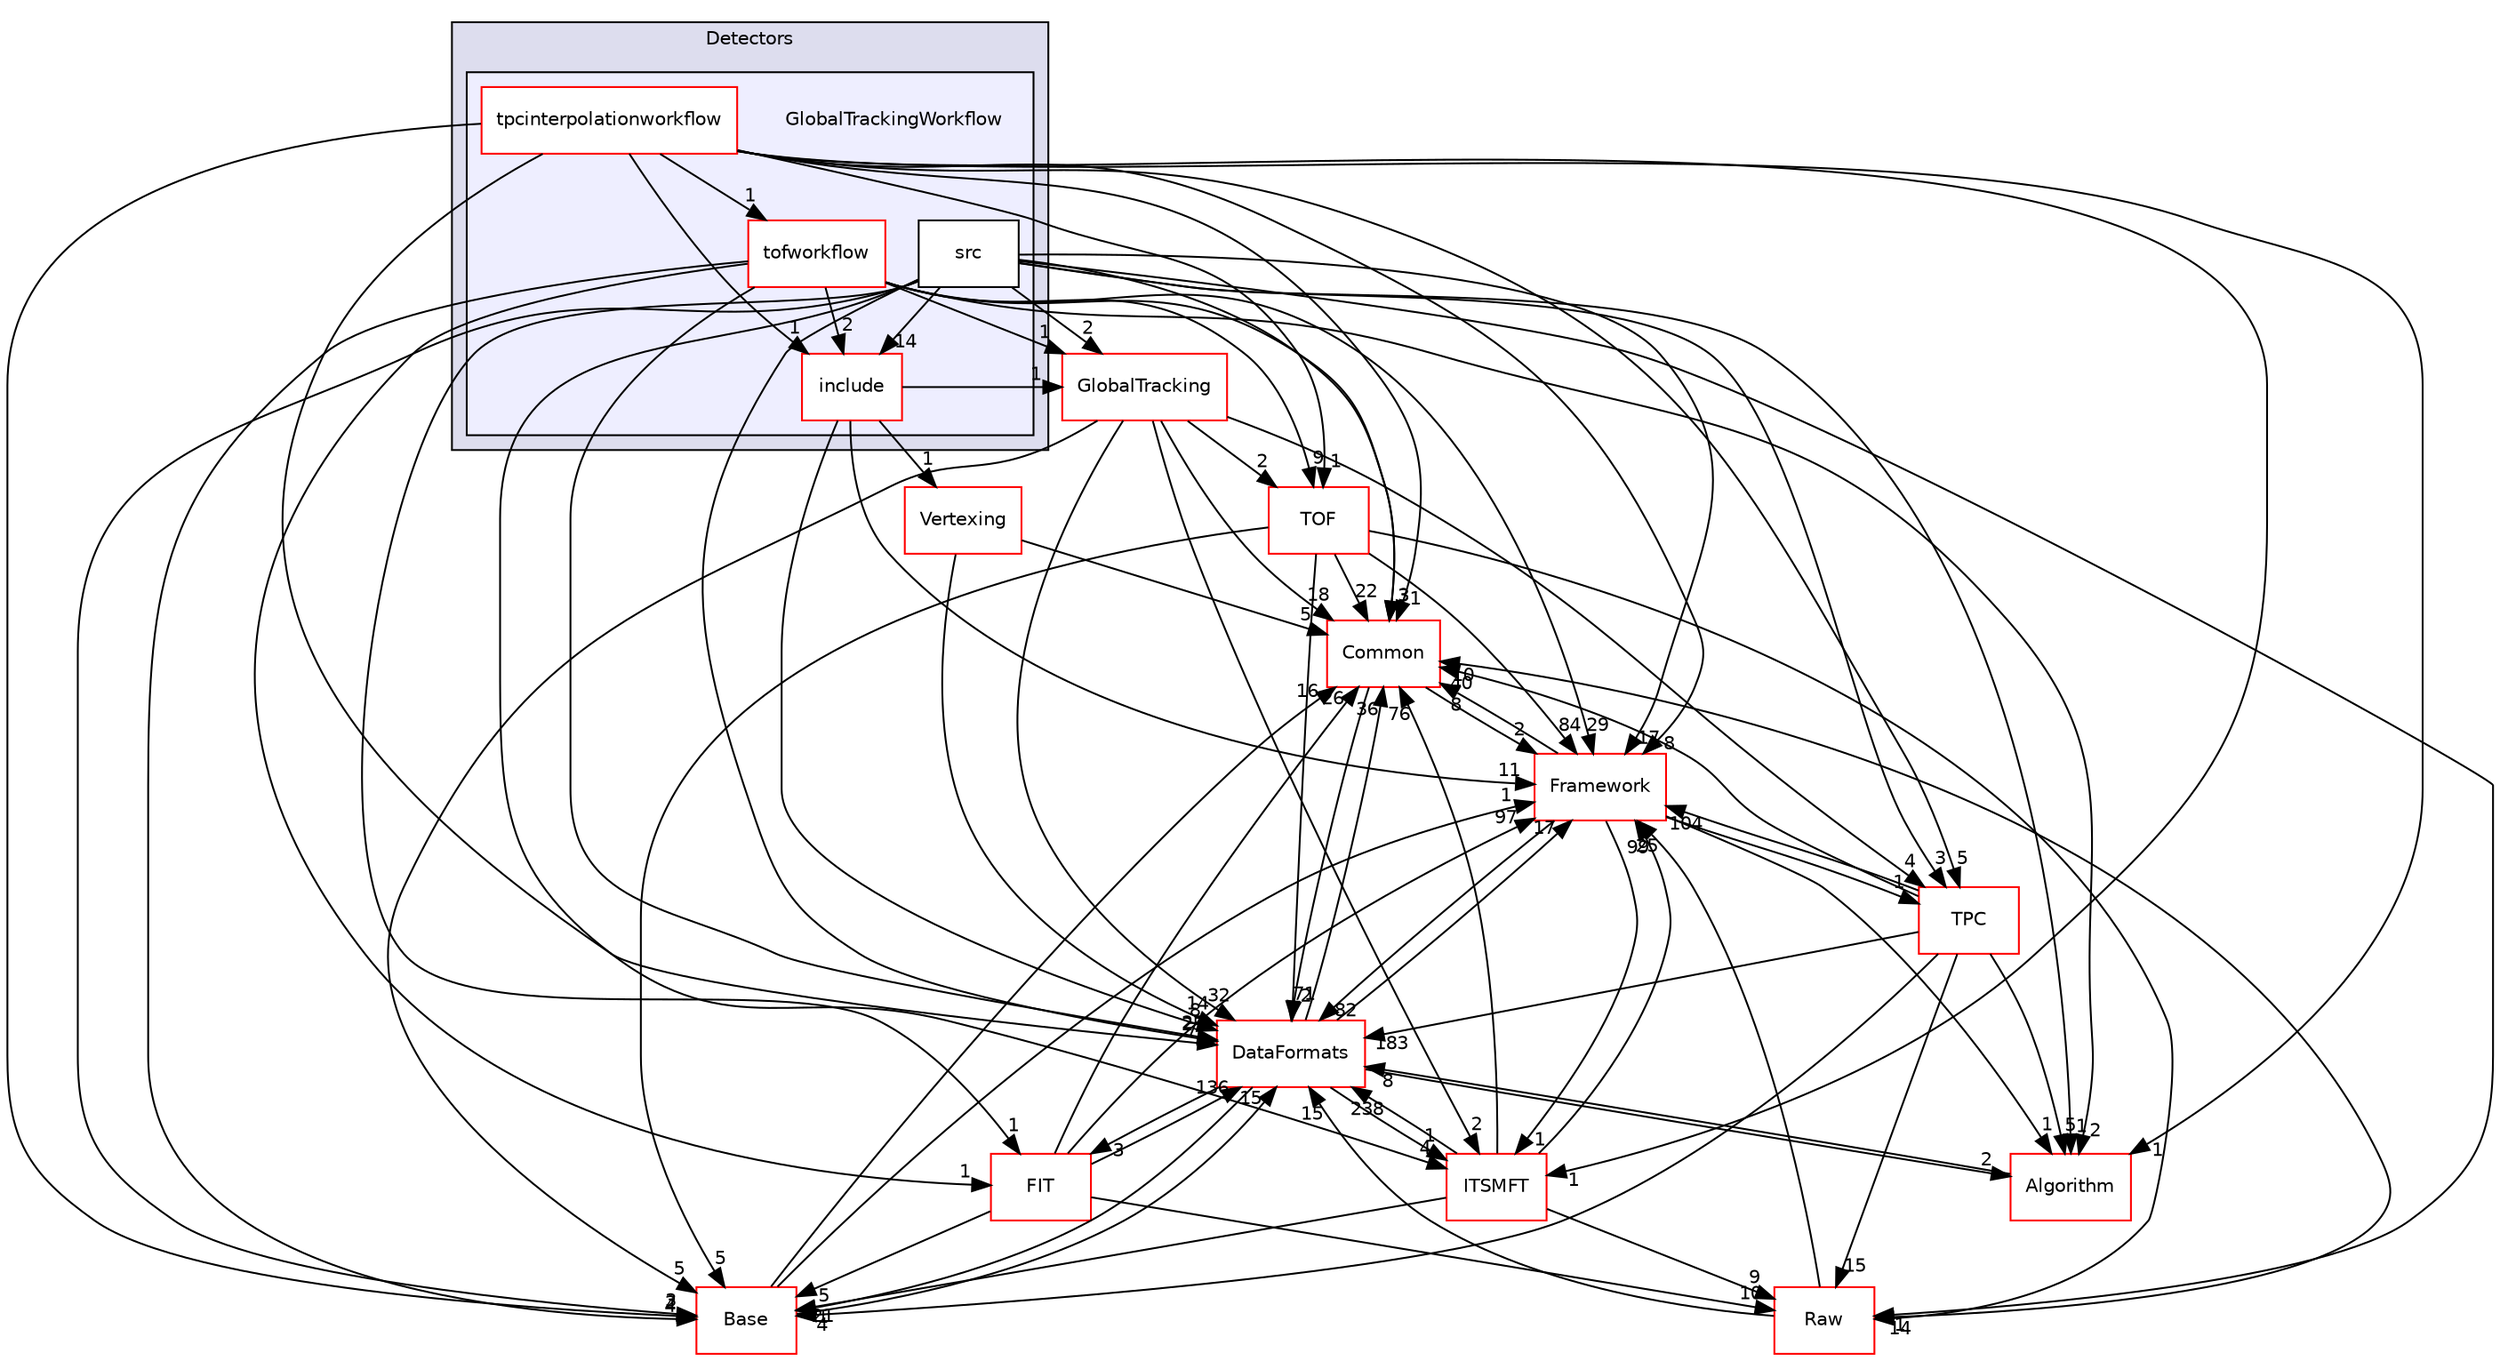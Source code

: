 digraph "/home/travis/build/AliceO2Group/AliceO2/Detectors/GlobalTrackingWorkflow" {
  bgcolor=transparent;
  compound=true
  node [ fontsize="10", fontname="Helvetica"];
  edge [ labelfontsize="10", labelfontname="Helvetica"];
  subgraph clusterdir_051dca18e802f8e9474f2e30d29c04e0 {
    graph [ bgcolor="#ddddee", pencolor="black", label="Detectors" fontname="Helvetica", fontsize="10", URL="dir_051dca18e802f8e9474f2e30d29c04e0.html"]
  subgraph clusterdir_109ace25e426b841fbcad1590c555213 {
    graph [ bgcolor="#eeeeff", pencolor="black", label="" URL="dir_109ace25e426b841fbcad1590c555213.html"];
    dir_109ace25e426b841fbcad1590c555213 [shape=plaintext label="GlobalTrackingWorkflow"];
    dir_abf14b5a84807c7615b6f574ef2c4a02 [shape=box label="include" color="red" fillcolor="white" style="filled" URL="dir_abf14b5a84807c7615b6f574ef2c4a02.html"];
    dir_3eadc699e353a86d4e7a16203703b38f [shape=box label="src" color="black" fillcolor="white" style="filled" URL="dir_3eadc699e353a86d4e7a16203703b38f.html"];
    dir_57f28544222c2e6ef6ccc73f132144c0 [shape=box label="tofworkflow" color="red" fillcolor="white" style="filled" URL="dir_57f28544222c2e6ef6ccc73f132144c0.html"];
    dir_5fa862600961583a20f4411cff7c0da6 [shape=box label="tpcinterpolationworkflow" color="red" fillcolor="white" style="filled" URL="dir_5fa862600961583a20f4411cff7c0da6.html"];
  }
  }
  dir_4ab6b4cc6a7edbff49100e9123df213f [shape=box label="Common" color="red" URL="dir_4ab6b4cc6a7edbff49100e9123df213f.html"];
  dir_411c6bed3d84b00fddab3a93c8a3b5fb [shape=box label="Vertexing" color="red" URL="dir_411c6bed3d84b00fddab3a93c8a3b5fb.html"];
  dir_d14e88a79bca429480864605ee348cef [shape=box label="FIT" color="red" URL="dir_d14e88a79bca429480864605ee348cef.html"];
  dir_a597e8e061b11201a1dff411feb10d0b [shape=box label="TPC" color="red" URL="dir_a597e8e061b11201a1dff411feb10d0b.html"];
  dir_37c90836491b695b472bf98d1be8336b [shape=box label="Base" color="red" URL="dir_37c90836491b695b472bf98d1be8336b.html"];
  dir_1306292b77b40360479b729ac9ee7efe [shape=box label="ITSMFT" color="red" URL="dir_1306292b77b40360479b729ac9ee7efe.html"];
  dir_8ba487e25de5ee77e05e9dce7582cb98 [shape=box label="Algorithm" color="red" URL="dir_8ba487e25de5ee77e05e9dce7582cb98.html"];
  dir_577c839d346a264df4e9e588ca2a45dd [shape=box label="TOF" color="red" URL="dir_577c839d346a264df4e9e588ca2a45dd.html"];
  dir_18e0e8b4b629c3c13e7ad1457bcd5f89 [shape=box label="GlobalTracking" color="red" URL="dir_18e0e8b4b629c3c13e7ad1457bcd5f89.html"];
  dir_bcbb2cf9a3d3d83e5515c82071a07177 [shape=box label="Framework" color="red" URL="dir_bcbb2cf9a3d3d83e5515c82071a07177.html"];
  dir_26637d1bd82229bc9ed97f7e706be743 [shape=box label="Raw" color="red" URL="dir_26637d1bd82229bc9ed97f7e706be743.html"];
  dir_2171f7ec022c5423887b07c69b2f5b48 [shape=box label="DataFormats" color="red" URL="dir_2171f7ec022c5423887b07c69b2f5b48.html"];
  dir_abf14b5a84807c7615b6f574ef2c4a02->dir_411c6bed3d84b00fddab3a93c8a3b5fb [headlabel="1", labeldistance=1.5 headhref="dir_000497_000658.html"];
  dir_abf14b5a84807c7615b6f574ef2c4a02->dir_18e0e8b4b629c3c13e7ad1457bcd5f89 [headlabel="1", labeldistance=1.5 headhref="dir_000497_000492.html"];
  dir_abf14b5a84807c7615b6f574ef2c4a02->dir_bcbb2cf9a3d3d83e5515c82071a07177 [headlabel="11", labeldistance=1.5 headhref="dir_000497_000015.html"];
  dir_abf14b5a84807c7615b6f574ef2c4a02->dir_2171f7ec022c5423887b07c69b2f5b48 [headlabel="8", labeldistance=1.5 headhref="dir_000497_000080.html"];
  dir_4ab6b4cc6a7edbff49100e9123df213f->dir_bcbb2cf9a3d3d83e5515c82071a07177 [headlabel="2", labeldistance=1.5 headhref="dir_000031_000015.html"];
  dir_4ab6b4cc6a7edbff49100e9123df213f->dir_2171f7ec022c5423887b07c69b2f5b48 [headlabel="2", labeldistance=1.5 headhref="dir_000031_000080.html"];
  dir_411c6bed3d84b00fddab3a93c8a3b5fb->dir_4ab6b4cc6a7edbff49100e9123df213f [headlabel="5", labeldistance=1.5 headhref="dir_000658_000031.html"];
  dir_411c6bed3d84b00fddab3a93c8a3b5fb->dir_2171f7ec022c5423887b07c69b2f5b48 [headlabel="14", labeldistance=1.5 headhref="dir_000658_000080.html"];
  dir_d14e88a79bca429480864605ee348cef->dir_4ab6b4cc6a7edbff49100e9123df213f [headlabel="26", labeldistance=1.5 headhref="dir_000166_000031.html"];
  dir_d14e88a79bca429480864605ee348cef->dir_37c90836491b695b472bf98d1be8336b [headlabel="5", labeldistance=1.5 headhref="dir_000166_000275.html"];
  dir_d14e88a79bca429480864605ee348cef->dir_bcbb2cf9a3d3d83e5515c82071a07177 [headlabel="97", labeldistance=1.5 headhref="dir_000166_000015.html"];
  dir_d14e88a79bca429480864605ee348cef->dir_26637d1bd82229bc9ed97f7e706be743 [headlabel="10", labeldistance=1.5 headhref="dir_000166_000606.html"];
  dir_d14e88a79bca429480864605ee348cef->dir_2171f7ec022c5423887b07c69b2f5b48 [headlabel="136", labeldistance=1.5 headhref="dir_000166_000080.html"];
  dir_a597e8e061b11201a1dff411feb10d0b->dir_4ab6b4cc6a7edbff49100e9123df213f [headlabel="40", labeldistance=1.5 headhref="dir_000053_000031.html"];
  dir_a597e8e061b11201a1dff411feb10d0b->dir_37c90836491b695b472bf98d1be8336b [headlabel="4", labeldistance=1.5 headhref="dir_000053_000275.html"];
  dir_a597e8e061b11201a1dff411feb10d0b->dir_8ba487e25de5ee77e05e9dce7582cb98 [headlabel="5", labeldistance=1.5 headhref="dir_000053_000000.html"];
  dir_a597e8e061b11201a1dff411feb10d0b->dir_bcbb2cf9a3d3d83e5515c82071a07177 [headlabel="104", labeldistance=1.5 headhref="dir_000053_000015.html"];
  dir_a597e8e061b11201a1dff411feb10d0b->dir_26637d1bd82229bc9ed97f7e706be743 [headlabel="15", labeldistance=1.5 headhref="dir_000053_000606.html"];
  dir_a597e8e061b11201a1dff411feb10d0b->dir_2171f7ec022c5423887b07c69b2f5b48 [headlabel="183", labeldistance=1.5 headhref="dir_000053_000080.html"];
  dir_37c90836491b695b472bf98d1be8336b->dir_4ab6b4cc6a7edbff49100e9123df213f [headlabel="16", labeldistance=1.5 headhref="dir_000275_000031.html"];
  dir_37c90836491b695b472bf98d1be8336b->dir_bcbb2cf9a3d3d83e5515c82071a07177 [headlabel="1", labeldistance=1.5 headhref="dir_000275_000015.html"];
  dir_37c90836491b695b472bf98d1be8336b->dir_2171f7ec022c5423887b07c69b2f5b48 [headlabel="15", labeldistance=1.5 headhref="dir_000275_000080.html"];
  dir_1306292b77b40360479b729ac9ee7efe->dir_4ab6b4cc6a7edbff49100e9123df213f [headlabel="76", labeldistance=1.5 headhref="dir_000047_000031.html"];
  dir_1306292b77b40360479b729ac9ee7efe->dir_37c90836491b695b472bf98d1be8336b [headlabel="21", labeldistance=1.5 headhref="dir_000047_000275.html"];
  dir_1306292b77b40360479b729ac9ee7efe->dir_bcbb2cf9a3d3d83e5515c82071a07177 [headlabel="99", labeldistance=1.5 headhref="dir_000047_000015.html"];
  dir_1306292b77b40360479b729ac9ee7efe->dir_26637d1bd82229bc9ed97f7e706be743 [headlabel="9", labeldistance=1.5 headhref="dir_000047_000606.html"];
  dir_1306292b77b40360479b729ac9ee7efe->dir_2171f7ec022c5423887b07c69b2f5b48 [headlabel="238", labeldistance=1.5 headhref="dir_000047_000080.html"];
  dir_3eadc699e353a86d4e7a16203703b38f->dir_abf14b5a84807c7615b6f574ef2c4a02 [headlabel="14", labeldistance=1.5 headhref="dir_000499_000497.html"];
  dir_3eadc699e353a86d4e7a16203703b38f->dir_4ab6b4cc6a7edbff49100e9123df213f [headlabel="3", labeldistance=1.5 headhref="dir_000499_000031.html"];
  dir_3eadc699e353a86d4e7a16203703b38f->dir_d14e88a79bca429480864605ee348cef [headlabel="1", labeldistance=1.5 headhref="dir_000499_000166.html"];
  dir_3eadc699e353a86d4e7a16203703b38f->dir_a597e8e061b11201a1dff411feb10d0b [headlabel="3", labeldistance=1.5 headhref="dir_000499_000053.html"];
  dir_3eadc699e353a86d4e7a16203703b38f->dir_37c90836491b695b472bf98d1be8336b [headlabel="3", labeldistance=1.5 headhref="dir_000499_000275.html"];
  dir_3eadc699e353a86d4e7a16203703b38f->dir_1306292b77b40360479b729ac9ee7efe [headlabel="4", labeldistance=1.5 headhref="dir_000499_000047.html"];
  dir_3eadc699e353a86d4e7a16203703b38f->dir_8ba487e25de5ee77e05e9dce7582cb98 [headlabel="1", labeldistance=1.5 headhref="dir_000499_000000.html"];
  dir_3eadc699e353a86d4e7a16203703b38f->dir_18e0e8b4b629c3c13e7ad1457bcd5f89 [headlabel="2", labeldistance=1.5 headhref="dir_000499_000492.html"];
  dir_3eadc699e353a86d4e7a16203703b38f->dir_bcbb2cf9a3d3d83e5515c82071a07177 [headlabel="17", labeldistance=1.5 headhref="dir_000499_000015.html"];
  dir_3eadc699e353a86d4e7a16203703b38f->dir_26637d1bd82229bc9ed97f7e706be743 [headlabel="1", labeldistance=1.5 headhref="dir_000499_000606.html"];
  dir_3eadc699e353a86d4e7a16203703b38f->dir_2171f7ec022c5423887b07c69b2f5b48 [headlabel="25", labeldistance=1.5 headhref="dir_000499_000080.html"];
  dir_8ba487e25de5ee77e05e9dce7582cb98->dir_2171f7ec022c5423887b07c69b2f5b48 [headlabel="8", labeldistance=1.5 headhref="dir_000000_000080.html"];
  dir_57f28544222c2e6ef6ccc73f132144c0->dir_abf14b5a84807c7615b6f574ef2c4a02 [headlabel="2", labeldistance=1.5 headhref="dir_000500_000497.html"];
  dir_57f28544222c2e6ef6ccc73f132144c0->dir_4ab6b4cc6a7edbff49100e9123df213f [headlabel="3", labeldistance=1.5 headhref="dir_000500_000031.html"];
  dir_57f28544222c2e6ef6ccc73f132144c0->dir_d14e88a79bca429480864605ee348cef [headlabel="1", labeldistance=1.5 headhref="dir_000500_000166.html"];
  dir_57f28544222c2e6ef6ccc73f132144c0->dir_37c90836491b695b472bf98d1be8336b [headlabel="4", labeldistance=1.5 headhref="dir_000500_000275.html"];
  dir_57f28544222c2e6ef6ccc73f132144c0->dir_8ba487e25de5ee77e05e9dce7582cb98 [headlabel="2", labeldistance=1.5 headhref="dir_000500_000000.html"];
  dir_57f28544222c2e6ef6ccc73f132144c0->dir_577c839d346a264df4e9e588ca2a45dd [headlabel="9", labeldistance=1.5 headhref="dir_000500_000140.html"];
  dir_57f28544222c2e6ef6ccc73f132144c0->dir_18e0e8b4b629c3c13e7ad1457bcd5f89 [headlabel="1", labeldistance=1.5 headhref="dir_000500_000492.html"];
  dir_57f28544222c2e6ef6ccc73f132144c0->dir_bcbb2cf9a3d3d83e5515c82071a07177 [headlabel="29", labeldistance=1.5 headhref="dir_000500_000015.html"];
  dir_57f28544222c2e6ef6ccc73f132144c0->dir_2171f7ec022c5423887b07c69b2f5b48 [headlabel="27", labeldistance=1.5 headhref="dir_000500_000080.html"];
  dir_577c839d346a264df4e9e588ca2a45dd->dir_4ab6b4cc6a7edbff49100e9123df213f [headlabel="22", labeldistance=1.5 headhref="dir_000140_000031.html"];
  dir_577c839d346a264df4e9e588ca2a45dd->dir_37c90836491b695b472bf98d1be8336b [headlabel="5", labeldistance=1.5 headhref="dir_000140_000275.html"];
  dir_577c839d346a264df4e9e588ca2a45dd->dir_bcbb2cf9a3d3d83e5515c82071a07177 [headlabel="84", labeldistance=1.5 headhref="dir_000140_000015.html"];
  dir_577c839d346a264df4e9e588ca2a45dd->dir_26637d1bd82229bc9ed97f7e706be743 [headlabel="14", labeldistance=1.5 headhref="dir_000140_000606.html"];
  dir_577c839d346a264df4e9e588ca2a45dd->dir_2171f7ec022c5423887b07c69b2f5b48 [headlabel="71", labeldistance=1.5 headhref="dir_000140_000080.html"];
  dir_18e0e8b4b629c3c13e7ad1457bcd5f89->dir_4ab6b4cc6a7edbff49100e9123df213f [headlabel="18", labeldistance=1.5 headhref="dir_000492_000031.html"];
  dir_18e0e8b4b629c3c13e7ad1457bcd5f89->dir_a597e8e061b11201a1dff411feb10d0b [headlabel="4", labeldistance=1.5 headhref="dir_000492_000053.html"];
  dir_18e0e8b4b629c3c13e7ad1457bcd5f89->dir_37c90836491b695b472bf98d1be8336b [headlabel="5", labeldistance=1.5 headhref="dir_000492_000275.html"];
  dir_18e0e8b4b629c3c13e7ad1457bcd5f89->dir_1306292b77b40360479b729ac9ee7efe [headlabel="2", labeldistance=1.5 headhref="dir_000492_000047.html"];
  dir_18e0e8b4b629c3c13e7ad1457bcd5f89->dir_577c839d346a264df4e9e588ca2a45dd [headlabel="2", labeldistance=1.5 headhref="dir_000492_000140.html"];
  dir_18e0e8b4b629c3c13e7ad1457bcd5f89->dir_2171f7ec022c5423887b07c69b2f5b48 [headlabel="32", labeldistance=1.5 headhref="dir_000492_000080.html"];
  dir_5fa862600961583a20f4411cff7c0da6->dir_abf14b5a84807c7615b6f574ef2c4a02 [headlabel="1", labeldistance=1.5 headhref="dir_000504_000497.html"];
  dir_5fa862600961583a20f4411cff7c0da6->dir_4ab6b4cc6a7edbff49100e9123df213f [headlabel="1", labeldistance=1.5 headhref="dir_000504_000031.html"];
  dir_5fa862600961583a20f4411cff7c0da6->dir_a597e8e061b11201a1dff411feb10d0b [headlabel="5", labeldistance=1.5 headhref="dir_000504_000053.html"];
  dir_5fa862600961583a20f4411cff7c0da6->dir_37c90836491b695b472bf98d1be8336b [headlabel="2", labeldistance=1.5 headhref="dir_000504_000275.html"];
  dir_5fa862600961583a20f4411cff7c0da6->dir_1306292b77b40360479b729ac9ee7efe [headlabel="1", labeldistance=1.5 headhref="dir_000504_000047.html"];
  dir_5fa862600961583a20f4411cff7c0da6->dir_8ba487e25de5ee77e05e9dce7582cb98 [headlabel="1", labeldistance=1.5 headhref="dir_000504_000000.html"];
  dir_5fa862600961583a20f4411cff7c0da6->dir_57f28544222c2e6ef6ccc73f132144c0 [headlabel="1", labeldistance=1.5 headhref="dir_000504_000500.html"];
  dir_5fa862600961583a20f4411cff7c0da6->dir_577c839d346a264df4e9e588ca2a45dd [headlabel="1", labeldistance=1.5 headhref="dir_000504_000140.html"];
  dir_5fa862600961583a20f4411cff7c0da6->dir_bcbb2cf9a3d3d83e5515c82071a07177 [headlabel="8", labeldistance=1.5 headhref="dir_000504_000015.html"];
  dir_5fa862600961583a20f4411cff7c0da6->dir_2171f7ec022c5423887b07c69b2f5b48 [headlabel="7", labeldistance=1.5 headhref="dir_000504_000080.html"];
  dir_bcbb2cf9a3d3d83e5515c82071a07177->dir_4ab6b4cc6a7edbff49100e9123df213f [headlabel="8", labeldistance=1.5 headhref="dir_000015_000031.html"];
  dir_bcbb2cf9a3d3d83e5515c82071a07177->dir_a597e8e061b11201a1dff411feb10d0b [headlabel="1", labeldistance=1.5 headhref="dir_000015_000053.html"];
  dir_bcbb2cf9a3d3d83e5515c82071a07177->dir_1306292b77b40360479b729ac9ee7efe [headlabel="1", labeldistance=1.5 headhref="dir_000015_000047.html"];
  dir_bcbb2cf9a3d3d83e5515c82071a07177->dir_8ba487e25de5ee77e05e9dce7582cb98 [headlabel="1", labeldistance=1.5 headhref="dir_000015_000000.html"];
  dir_bcbb2cf9a3d3d83e5515c82071a07177->dir_2171f7ec022c5423887b07c69b2f5b48 [headlabel="82", labeldistance=1.5 headhref="dir_000015_000080.html"];
  dir_26637d1bd82229bc9ed97f7e706be743->dir_4ab6b4cc6a7edbff49100e9123df213f [headlabel="10", labeldistance=1.5 headhref="dir_000606_000031.html"];
  dir_26637d1bd82229bc9ed97f7e706be743->dir_bcbb2cf9a3d3d83e5515c82071a07177 [headlabel="25", labeldistance=1.5 headhref="dir_000606_000015.html"];
  dir_26637d1bd82229bc9ed97f7e706be743->dir_2171f7ec022c5423887b07c69b2f5b48 [headlabel="15", labeldistance=1.5 headhref="dir_000606_000080.html"];
  dir_2171f7ec022c5423887b07c69b2f5b48->dir_4ab6b4cc6a7edbff49100e9123df213f [headlabel="36", labeldistance=1.5 headhref="dir_000080_000031.html"];
  dir_2171f7ec022c5423887b07c69b2f5b48->dir_d14e88a79bca429480864605ee348cef [headlabel="3", labeldistance=1.5 headhref="dir_000080_000166.html"];
  dir_2171f7ec022c5423887b07c69b2f5b48->dir_37c90836491b695b472bf98d1be8336b [headlabel="1", labeldistance=1.5 headhref="dir_000080_000275.html"];
  dir_2171f7ec022c5423887b07c69b2f5b48->dir_1306292b77b40360479b729ac9ee7efe [headlabel="1", labeldistance=1.5 headhref="dir_000080_000047.html"];
  dir_2171f7ec022c5423887b07c69b2f5b48->dir_8ba487e25de5ee77e05e9dce7582cb98 [headlabel="2", labeldistance=1.5 headhref="dir_000080_000000.html"];
  dir_2171f7ec022c5423887b07c69b2f5b48->dir_bcbb2cf9a3d3d83e5515c82071a07177 [headlabel="17", labeldistance=1.5 headhref="dir_000080_000015.html"];
}
